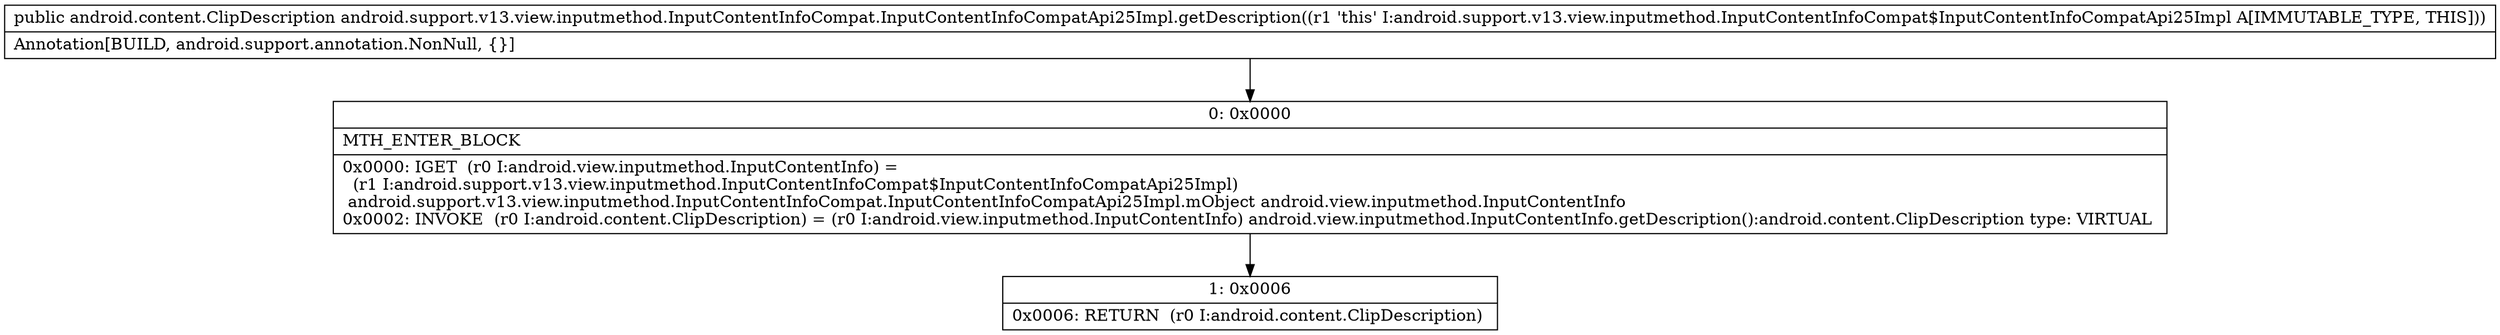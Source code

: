 digraph "CFG forandroid.support.v13.view.inputmethod.InputContentInfoCompat.InputContentInfoCompatApi25Impl.getDescription()Landroid\/content\/ClipDescription;" {
Node_0 [shape=record,label="{0\:\ 0x0000|MTH_ENTER_BLOCK\l|0x0000: IGET  (r0 I:android.view.inputmethod.InputContentInfo) = \l  (r1 I:android.support.v13.view.inputmethod.InputContentInfoCompat$InputContentInfoCompatApi25Impl)\l android.support.v13.view.inputmethod.InputContentInfoCompat.InputContentInfoCompatApi25Impl.mObject android.view.inputmethod.InputContentInfo \l0x0002: INVOKE  (r0 I:android.content.ClipDescription) = (r0 I:android.view.inputmethod.InputContentInfo) android.view.inputmethod.InputContentInfo.getDescription():android.content.ClipDescription type: VIRTUAL \l}"];
Node_1 [shape=record,label="{1\:\ 0x0006|0x0006: RETURN  (r0 I:android.content.ClipDescription) \l}"];
MethodNode[shape=record,label="{public android.content.ClipDescription android.support.v13.view.inputmethod.InputContentInfoCompat.InputContentInfoCompatApi25Impl.getDescription((r1 'this' I:android.support.v13.view.inputmethod.InputContentInfoCompat$InputContentInfoCompatApi25Impl A[IMMUTABLE_TYPE, THIS]))  | Annotation[BUILD, android.support.annotation.NonNull, \{\}]\l}"];
MethodNode -> Node_0;
Node_0 -> Node_1;
}

